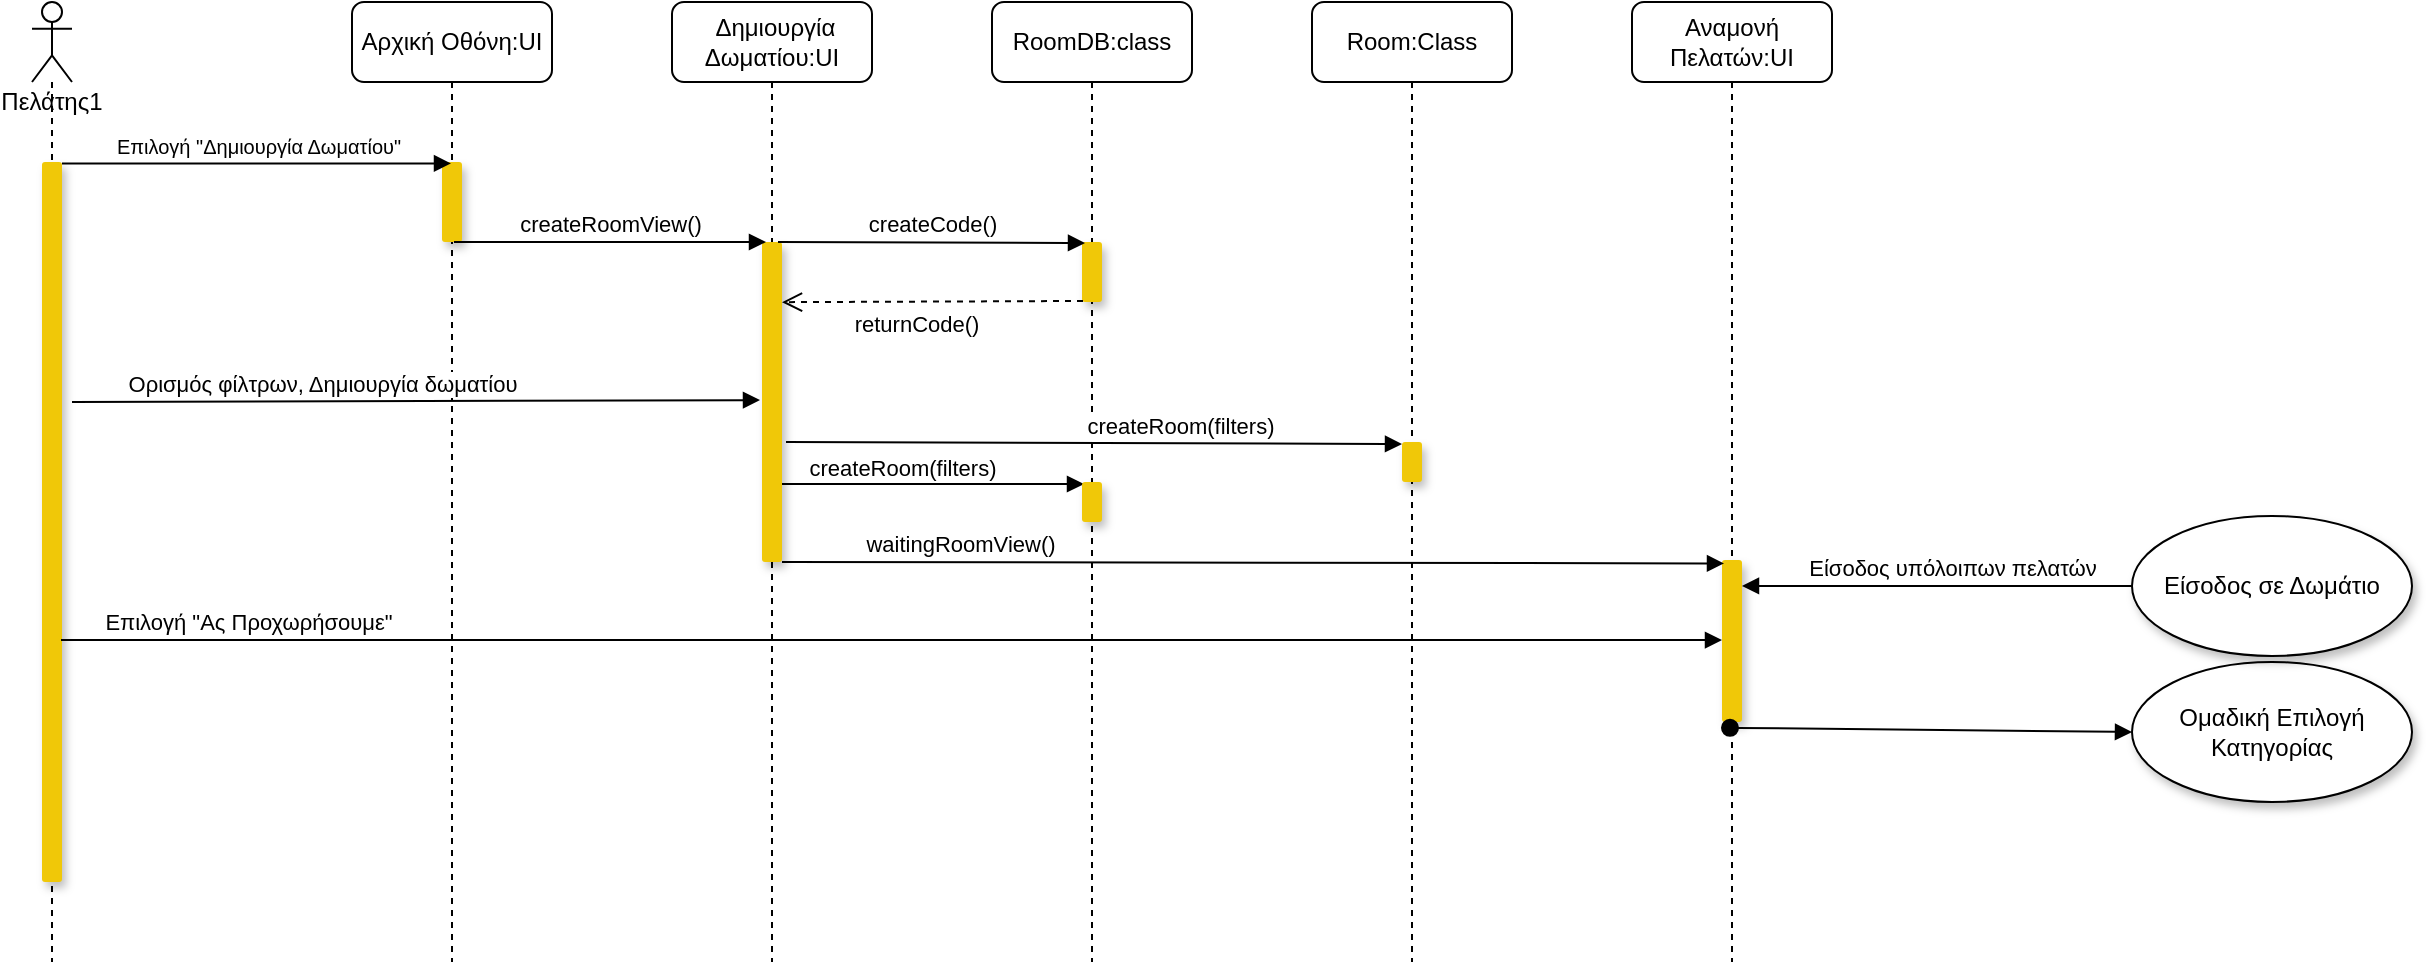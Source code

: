 <mxfile version="18.0.6" type="device"><diagram id="83vXnrP8dXTWaltRJKdN" name="Page-1"><mxGraphModel dx="1026" dy="625" grid="1" gridSize="10" guides="1" tooltips="1" connect="1" arrows="1" fold="1" page="1" pageScale="1" pageWidth="850" pageHeight="1100" math="0" shadow="0"><root><mxCell id="0"/><mxCell id="1" parent="0"/><mxCell id="nQZ2MxrFEeVjiO_7EVUm-2" value="createRoom(filters)" style="html=1;verticalAlign=bottom;endArrow=block;rounded=0;entryX=0.1;entryY=0.05;entryDx=0;entryDy=0;entryPerimeter=0;exitX=1;exitY=0.756;exitDx=0;exitDy=0;exitPerimeter=0;" parent="1" source="c4pF4qZNbSvEfG4Ypx71-11" target="nQZ2MxrFEeVjiO_7EVUm-1" edge="1"><mxGeometry x="-0.203" y="-1" width="80" relative="1" as="geometry"><mxPoint x="440" y="311" as="sourcePoint"/><mxPoint x="800" y="310" as="targetPoint"/><Array as="points"/><mxPoint as="offset"/></mxGeometry></mxCell><mxCell id="c4pF4qZNbSvEfG4Ypx71-1" value="Πελάτης1" style="shape=umlLifeline;participant=umlActor;perimeter=lifelinePerimeter;whiteSpace=wrap;html=1;container=1;collapsible=0;recursiveResize=0;verticalAlign=top;spacingTop=36;outlineConnect=0;" parent="1" vertex="1"><mxGeometry x="30" y="80" width="20" height="480" as="geometry"/></mxCell><mxCell id="c4pF4qZNbSvEfG4Ypx71-2" value="" style="html=1;points=[];perimeter=orthogonalPerimeter;strokeColor=none;fillColor=#F0C808;shadow=1;rounded=1;sketch=0;" parent="c4pF4qZNbSvEfG4Ypx71-1" vertex="1"><mxGeometry x="5" y="80" width="10" height="360" as="geometry"/></mxCell><mxCell id="c4pF4qZNbSvEfG4Ypx71-3" value="Αρχική Οθόνη:UI" style="shape=umlLifeline;perimeter=lifelinePerimeter;whiteSpace=wrap;html=1;container=1;collapsible=0;recursiveResize=0;outlineConnect=0;rounded=1;shadow=0;fillColor=#FFFFFF;" parent="1" vertex="1"><mxGeometry x="190" y="80" width="100" height="480" as="geometry"/></mxCell><mxCell id="c4pF4qZNbSvEfG4Ypx71-7" value="" style="html=1;points=[];perimeter=orthogonalPerimeter;strokeColor=none;fillColor=#F0C808;shadow=1;rounded=1;" parent="c4pF4qZNbSvEfG4Ypx71-3" vertex="1"><mxGeometry x="45" y="80" width="10" height="40" as="geometry"/></mxCell><mxCell id="c4pF4qZNbSvEfG4Ypx71-4" value="&amp;nbsp;Δημιουργία Δωματίου:UI" style="shape=umlLifeline;perimeter=lifelinePerimeter;whiteSpace=wrap;html=1;container=1;collapsible=0;recursiveResize=0;outlineConnect=0;rounded=1;shadow=0;fillColor=#FFFFFF;" parent="1" vertex="1"><mxGeometry x="350" y="80" width="100" height="480" as="geometry"/></mxCell><mxCell id="c4pF4qZNbSvEfG4Ypx71-11" value="" style="html=1;points=[];perimeter=orthogonalPerimeter;strokeColor=none;fillColor=#F0C808;shadow=1;rounded=1;" parent="c4pF4qZNbSvEfG4Ypx71-4" vertex="1"><mxGeometry x="45" y="120" width="10" height="160" as="geometry"/></mxCell><mxCell id="c4pF4qZNbSvEfG4Ypx71-5" value="Room:Class" style="shape=umlLifeline;perimeter=lifelinePerimeter;whiteSpace=wrap;html=1;container=1;collapsible=0;recursiveResize=0;outlineConnect=0;rounded=1;shadow=0;fillColor=#FFFFFF;" parent="1" vertex="1"><mxGeometry x="670" y="80" width="100" height="480" as="geometry"/></mxCell><mxCell id="c4pF4qZNbSvEfG4Ypx71-16" value="" style="html=1;points=[];perimeter=orthogonalPerimeter;strokeColor=none;fillColor=#F0C808;shadow=1;rounded=1;" parent="c4pF4qZNbSvEfG4Ypx71-5" vertex="1"><mxGeometry x="45" y="220" width="10" height="20" as="geometry"/></mxCell><mxCell id="c4pF4qZNbSvEfG4Ypx71-6" value="RoomDB:class" style="shape=umlLifeline;perimeter=lifelinePerimeter;whiteSpace=wrap;html=1;container=1;collapsible=0;recursiveResize=0;outlineConnect=0;rounded=1;shadow=0;fillColor=#FFFFFF;" parent="1" vertex="1"><mxGeometry x="510" y="80" width="100" height="480" as="geometry"/></mxCell><mxCell id="nQZ2MxrFEeVjiO_7EVUm-1" value="" style="html=1;points=[];perimeter=orthogonalPerimeter;strokeColor=none;fillColor=#F0C808;shadow=1;rounded=1;" parent="c4pF4qZNbSvEfG4Ypx71-6" vertex="1"><mxGeometry x="45" y="240" width="10" height="20" as="geometry"/></mxCell><mxCell id="c4pF4qZNbSvEfG4Ypx71-9" value="" style="html=1;points=[];perimeter=orthogonalPerimeter;strokeColor=none;fillColor=#F0C808;shadow=1;rounded=1;" parent="c4pF4qZNbSvEfG4Ypx71-6" vertex="1"><mxGeometry x="45" y="120" width="10" height="30" as="geometry"/></mxCell><mxCell id="c4pF4qZNbSvEfG4Ypx71-8" value="&lt;font style=&quot;font-size: 10px;&quot;&gt;Επιλογή &quot;Δημιουργία Δωματίου&quot;&lt;/font&gt;" style="html=1;verticalAlign=bottom;endArrow=block;rounded=0;exitX=1;exitY=0.002;exitDx=0;exitDy=0;exitPerimeter=0;" parent="1" source="c4pF4qZNbSvEfG4Ypx71-2" target="c4pF4qZNbSvEfG4Ypx71-3" edge="1"><mxGeometry width="80" relative="1" as="geometry"><mxPoint x="120" y="160" as="sourcePoint"/><mxPoint x="200" y="160" as="targetPoint"/></mxGeometry></mxCell><mxCell id="c4pF4qZNbSvEfG4Ypx71-12" value="createRoomView()" style="html=1;verticalAlign=bottom;endArrow=block;rounded=0;entryX=0.2;entryY=0;entryDx=0;entryDy=0;entryPerimeter=0;exitX=0.6;exitY=1;exitDx=0;exitDy=0;exitPerimeter=0;" parent="1" target="c4pF4qZNbSvEfG4Ypx71-11" edge="1" source="c4pF4qZNbSvEfG4Ypx71-7"><mxGeometry width="80" relative="1" as="geometry"><mxPoint x="250" y="200" as="sourcePoint"/><mxPoint x="400" y="200" as="targetPoint"/></mxGeometry></mxCell><mxCell id="c4pF4qZNbSvEfG4Ypx71-13" value="Ορισμός φίλτρων, Δημιουργία δωματίου" style="html=1;verticalAlign=bottom;endArrow=block;rounded=0;entryX=-0.1;entryY=0.494;entryDx=0;entryDy=0;entryPerimeter=0;" parent="1" edge="1" target="c4pF4qZNbSvEfG4Ypx71-11"><mxGeometry x="-0.27" width="80" relative="1" as="geometry"><mxPoint x="50" y="280" as="sourcePoint"/><mxPoint x="390" y="280" as="targetPoint"/><mxPoint as="offset"/></mxGeometry></mxCell><mxCell id="c4pF4qZNbSvEfG4Ypx71-14" value="Αναμονή Πελατών:UI" style="shape=umlLifeline;perimeter=lifelinePerimeter;whiteSpace=wrap;html=1;container=1;collapsible=0;recursiveResize=0;outlineConnect=0;rounded=1;shadow=0;fillColor=#FFFFFF;" parent="1" vertex="1"><mxGeometry x="830" y="80" width="100" height="480" as="geometry"/></mxCell><mxCell id="c4pF4qZNbSvEfG4Ypx71-18" value="" style="html=1;points=[];perimeter=orthogonalPerimeter;strokeColor=none;fillColor=#F0C808;shadow=1;rounded=1;" parent="c4pF4qZNbSvEfG4Ypx71-14" vertex="1"><mxGeometry x="45" y="279" width="10" height="81" as="geometry"/></mxCell><mxCell id="c4pF4qZNbSvEfG4Ypx71-17" value="createRoom(filters)" style="html=1;verticalAlign=bottom;endArrow=block;rounded=0;exitX=1.2;exitY=0.625;exitDx=0;exitDy=0;exitPerimeter=0;entryX=0;entryY=0.05;entryDx=0;entryDy=0;entryPerimeter=0;" parent="1" source="c4pF4qZNbSvEfG4Ypx71-11" target="c4pF4qZNbSvEfG4Ypx71-16" edge="1"><mxGeometry x="0.279" width="80" relative="1" as="geometry"><mxPoint x="450" y="300" as="sourcePoint"/><mxPoint x="600" y="300" as="targetPoint"/><Array as="points"/><mxPoint as="offset"/></mxGeometry></mxCell><mxCell id="c4pF4qZNbSvEfG4Ypx71-19" value="waitingRoomView()" style="html=1;verticalAlign=bottom;endArrow=block;rounded=0;entryX=0.1;entryY=0.021;entryDx=0;entryDy=0;entryPerimeter=0;" parent="1" target="c4pF4qZNbSvEfG4Ypx71-18" edge="1" source="c4pF4qZNbSvEfG4Ypx71-11"><mxGeometry x="-0.62" width="80" relative="1" as="geometry"><mxPoint x="560" y="360" as="sourcePoint"/><mxPoint x="880" y="360" as="targetPoint"/><mxPoint as="offset"/></mxGeometry></mxCell><mxCell id="c4pF4qZNbSvEfG4Ypx71-21" value="Ομαδική Επιλογή Κατηγορίας" style="ellipse;whiteSpace=wrap;html=1;rounded=1;shadow=1;fillColor=#FFFFFF;" parent="1" vertex="1"><mxGeometry x="1080" y="410" width="140" height="70" as="geometry"/></mxCell><mxCell id="c4pF4qZNbSvEfG4Ypx71-22" value="Επιλογή &quot;Ας Προχωρήσουμε&quot;" style="html=1;verticalAlign=bottom;endArrow=block;rounded=0;exitX=0.95;exitY=0.664;exitDx=0;exitDy=0;exitPerimeter=0;" parent="1" source="c4pF4qZNbSvEfG4Ypx71-2" target="c4pF4qZNbSvEfG4Ypx71-18" edge="1"><mxGeometry x="-0.775" width="80" relative="1" as="geometry"><mxPoint x="50" y="400" as="sourcePoint"/><mxPoint x="950" y="400" as="targetPoint"/><mxPoint as="offset"/></mxGeometry></mxCell><mxCell id="c4pF4qZNbSvEfG4Ypx71-10" value="createCode()" style="html=1;verticalAlign=bottom;endArrow=block;rounded=1;entryX=0.15;entryY=0.017;entryDx=0;entryDy=0;entryPerimeter=0;exitX=0.8;exitY=0;exitDx=0;exitDy=0;exitPerimeter=0;" parent="1" source="c4pF4qZNbSvEfG4Ypx71-11" target="c4pF4qZNbSvEfG4Ypx71-9" edge="1"><mxGeometry x="-0.007" width="80" relative="1" as="geometry"><mxPoint x="440" y="180" as="sourcePoint"/><mxPoint x="350" y="180" as="targetPoint"/><Array as="points"/><mxPoint x="1" as="offset"/></mxGeometry></mxCell><mxCell id="nQZ2MxrFEeVjiO_7EVUm-3" value="returnCode()" style="html=1;verticalAlign=bottom;endArrow=open;dashed=1;endSize=8;rounded=0;exitX=0.05;exitY=0.983;exitDx=0;exitDy=0;exitPerimeter=0;entryX=1;entryY=0.188;entryDx=0;entryDy=0;entryPerimeter=0;" parent="1" source="c4pF4qZNbSvEfG4Ypx71-9" target="c4pF4qZNbSvEfG4Ypx71-11" edge="1"><mxGeometry x="0.114" y="20" relative="1" as="geometry"><mxPoint x="370" y="200" as="sourcePoint"/><mxPoint x="450" y="210" as="targetPoint"/><mxPoint as="offset"/></mxGeometry></mxCell><mxCell id="c4pF4qZNbSvEfG4Ypx71-20" value="" style="html=1;verticalAlign=bottom;startArrow=oval;startFill=1;endArrow=block;startSize=8;rounded=1;entryX=0;entryY=0.5;entryDx=0;entryDy=0;exitX=0.4;exitY=1.036;exitDx=0;exitDy=0;exitPerimeter=0;" parent="1" source="c4pF4qZNbSvEfG4Ypx71-18" target="c4pF4qZNbSvEfG4Ypx71-21" edge="1"><mxGeometry width="60" relative="1" as="geometry"><mxPoint x="880" y="410" as="sourcePoint"/><mxPoint x="960" y="410" as="targetPoint"/><Array as="points"/></mxGeometry></mxCell><mxCell id="nQZ2MxrFEeVjiO_7EVUm-4" value="Είσοδος σε Δωμάτιο" style="ellipse;whiteSpace=wrap;html=1;rounded=1;shadow=1;fillColor=#FFFFFF;" parent="1" vertex="1"><mxGeometry x="1080" y="337" width="140" height="70" as="geometry"/></mxCell><mxCell id="1RfKxQlX40lF7UFMh5LT-1" value="Είσοδος υπόλοιπων πελατών" style="html=1;verticalAlign=bottom;endArrow=block;rounded=0;exitX=0;exitY=0.5;exitDx=0;exitDy=0;entryX=1;entryY=0.16;entryDx=0;entryDy=0;entryPerimeter=0;" edge="1" parent="1" source="nQZ2MxrFEeVjiO_7EVUm-4" target="c4pF4qZNbSvEfG4Ypx71-18"><mxGeometry x="-0.077" width="80" relative="1" as="geometry"><mxPoint x="930" y="310" as="sourcePoint"/><mxPoint x="890" y="375" as="targetPoint"/><Array as="points"/><mxPoint as="offset"/></mxGeometry></mxCell></root></mxGraphModel></diagram></mxfile>